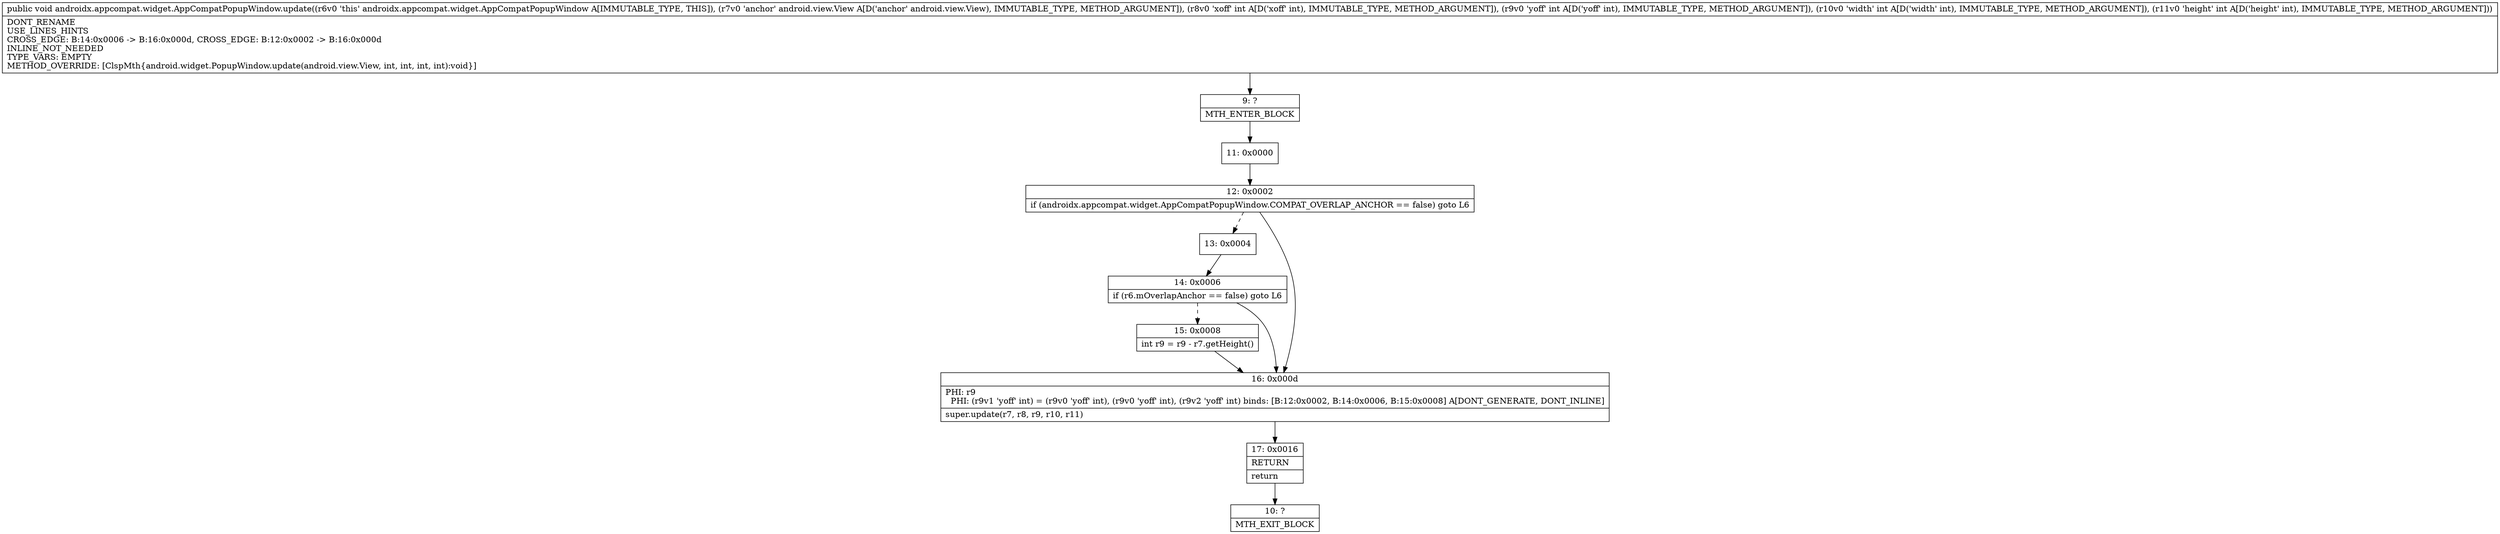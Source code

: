 digraph "CFG forandroidx.appcompat.widget.AppCompatPopupWindow.update(Landroid\/view\/View;IIII)V" {
Node_9 [shape=record,label="{9\:\ ?|MTH_ENTER_BLOCK\l}"];
Node_11 [shape=record,label="{11\:\ 0x0000}"];
Node_12 [shape=record,label="{12\:\ 0x0002|if (androidx.appcompat.widget.AppCompatPopupWindow.COMPAT_OVERLAP_ANCHOR == false) goto L6\l}"];
Node_13 [shape=record,label="{13\:\ 0x0004}"];
Node_14 [shape=record,label="{14\:\ 0x0006|if (r6.mOverlapAnchor == false) goto L6\l}"];
Node_15 [shape=record,label="{15\:\ 0x0008|int r9 = r9 \- r7.getHeight()\l}"];
Node_16 [shape=record,label="{16\:\ 0x000d|PHI: r9 \l  PHI: (r9v1 'yoff' int) = (r9v0 'yoff' int), (r9v0 'yoff' int), (r9v2 'yoff' int) binds: [B:12:0x0002, B:14:0x0006, B:15:0x0008] A[DONT_GENERATE, DONT_INLINE]\l|super.update(r7, r8, r9, r10, r11)\l}"];
Node_17 [shape=record,label="{17\:\ 0x0016|RETURN\l|return\l}"];
Node_10 [shape=record,label="{10\:\ ?|MTH_EXIT_BLOCK\l}"];
MethodNode[shape=record,label="{public void androidx.appcompat.widget.AppCompatPopupWindow.update((r6v0 'this' androidx.appcompat.widget.AppCompatPopupWindow A[IMMUTABLE_TYPE, THIS]), (r7v0 'anchor' android.view.View A[D('anchor' android.view.View), IMMUTABLE_TYPE, METHOD_ARGUMENT]), (r8v0 'xoff' int A[D('xoff' int), IMMUTABLE_TYPE, METHOD_ARGUMENT]), (r9v0 'yoff' int A[D('yoff' int), IMMUTABLE_TYPE, METHOD_ARGUMENT]), (r10v0 'width' int A[D('width' int), IMMUTABLE_TYPE, METHOD_ARGUMENT]), (r11v0 'height' int A[D('height' int), IMMUTABLE_TYPE, METHOD_ARGUMENT]))  | DONT_RENAME\lUSE_LINES_HINTS\lCROSS_EDGE: B:14:0x0006 \-\> B:16:0x000d, CROSS_EDGE: B:12:0x0002 \-\> B:16:0x000d\lINLINE_NOT_NEEDED\lTYPE_VARS: EMPTY\lMETHOD_OVERRIDE: [ClspMth\{android.widget.PopupWindow.update(android.view.View, int, int, int, int):void\}]\l}"];
MethodNode -> Node_9;Node_9 -> Node_11;
Node_11 -> Node_12;
Node_12 -> Node_13[style=dashed];
Node_12 -> Node_16;
Node_13 -> Node_14;
Node_14 -> Node_15[style=dashed];
Node_14 -> Node_16;
Node_15 -> Node_16;
Node_16 -> Node_17;
Node_17 -> Node_10;
}

